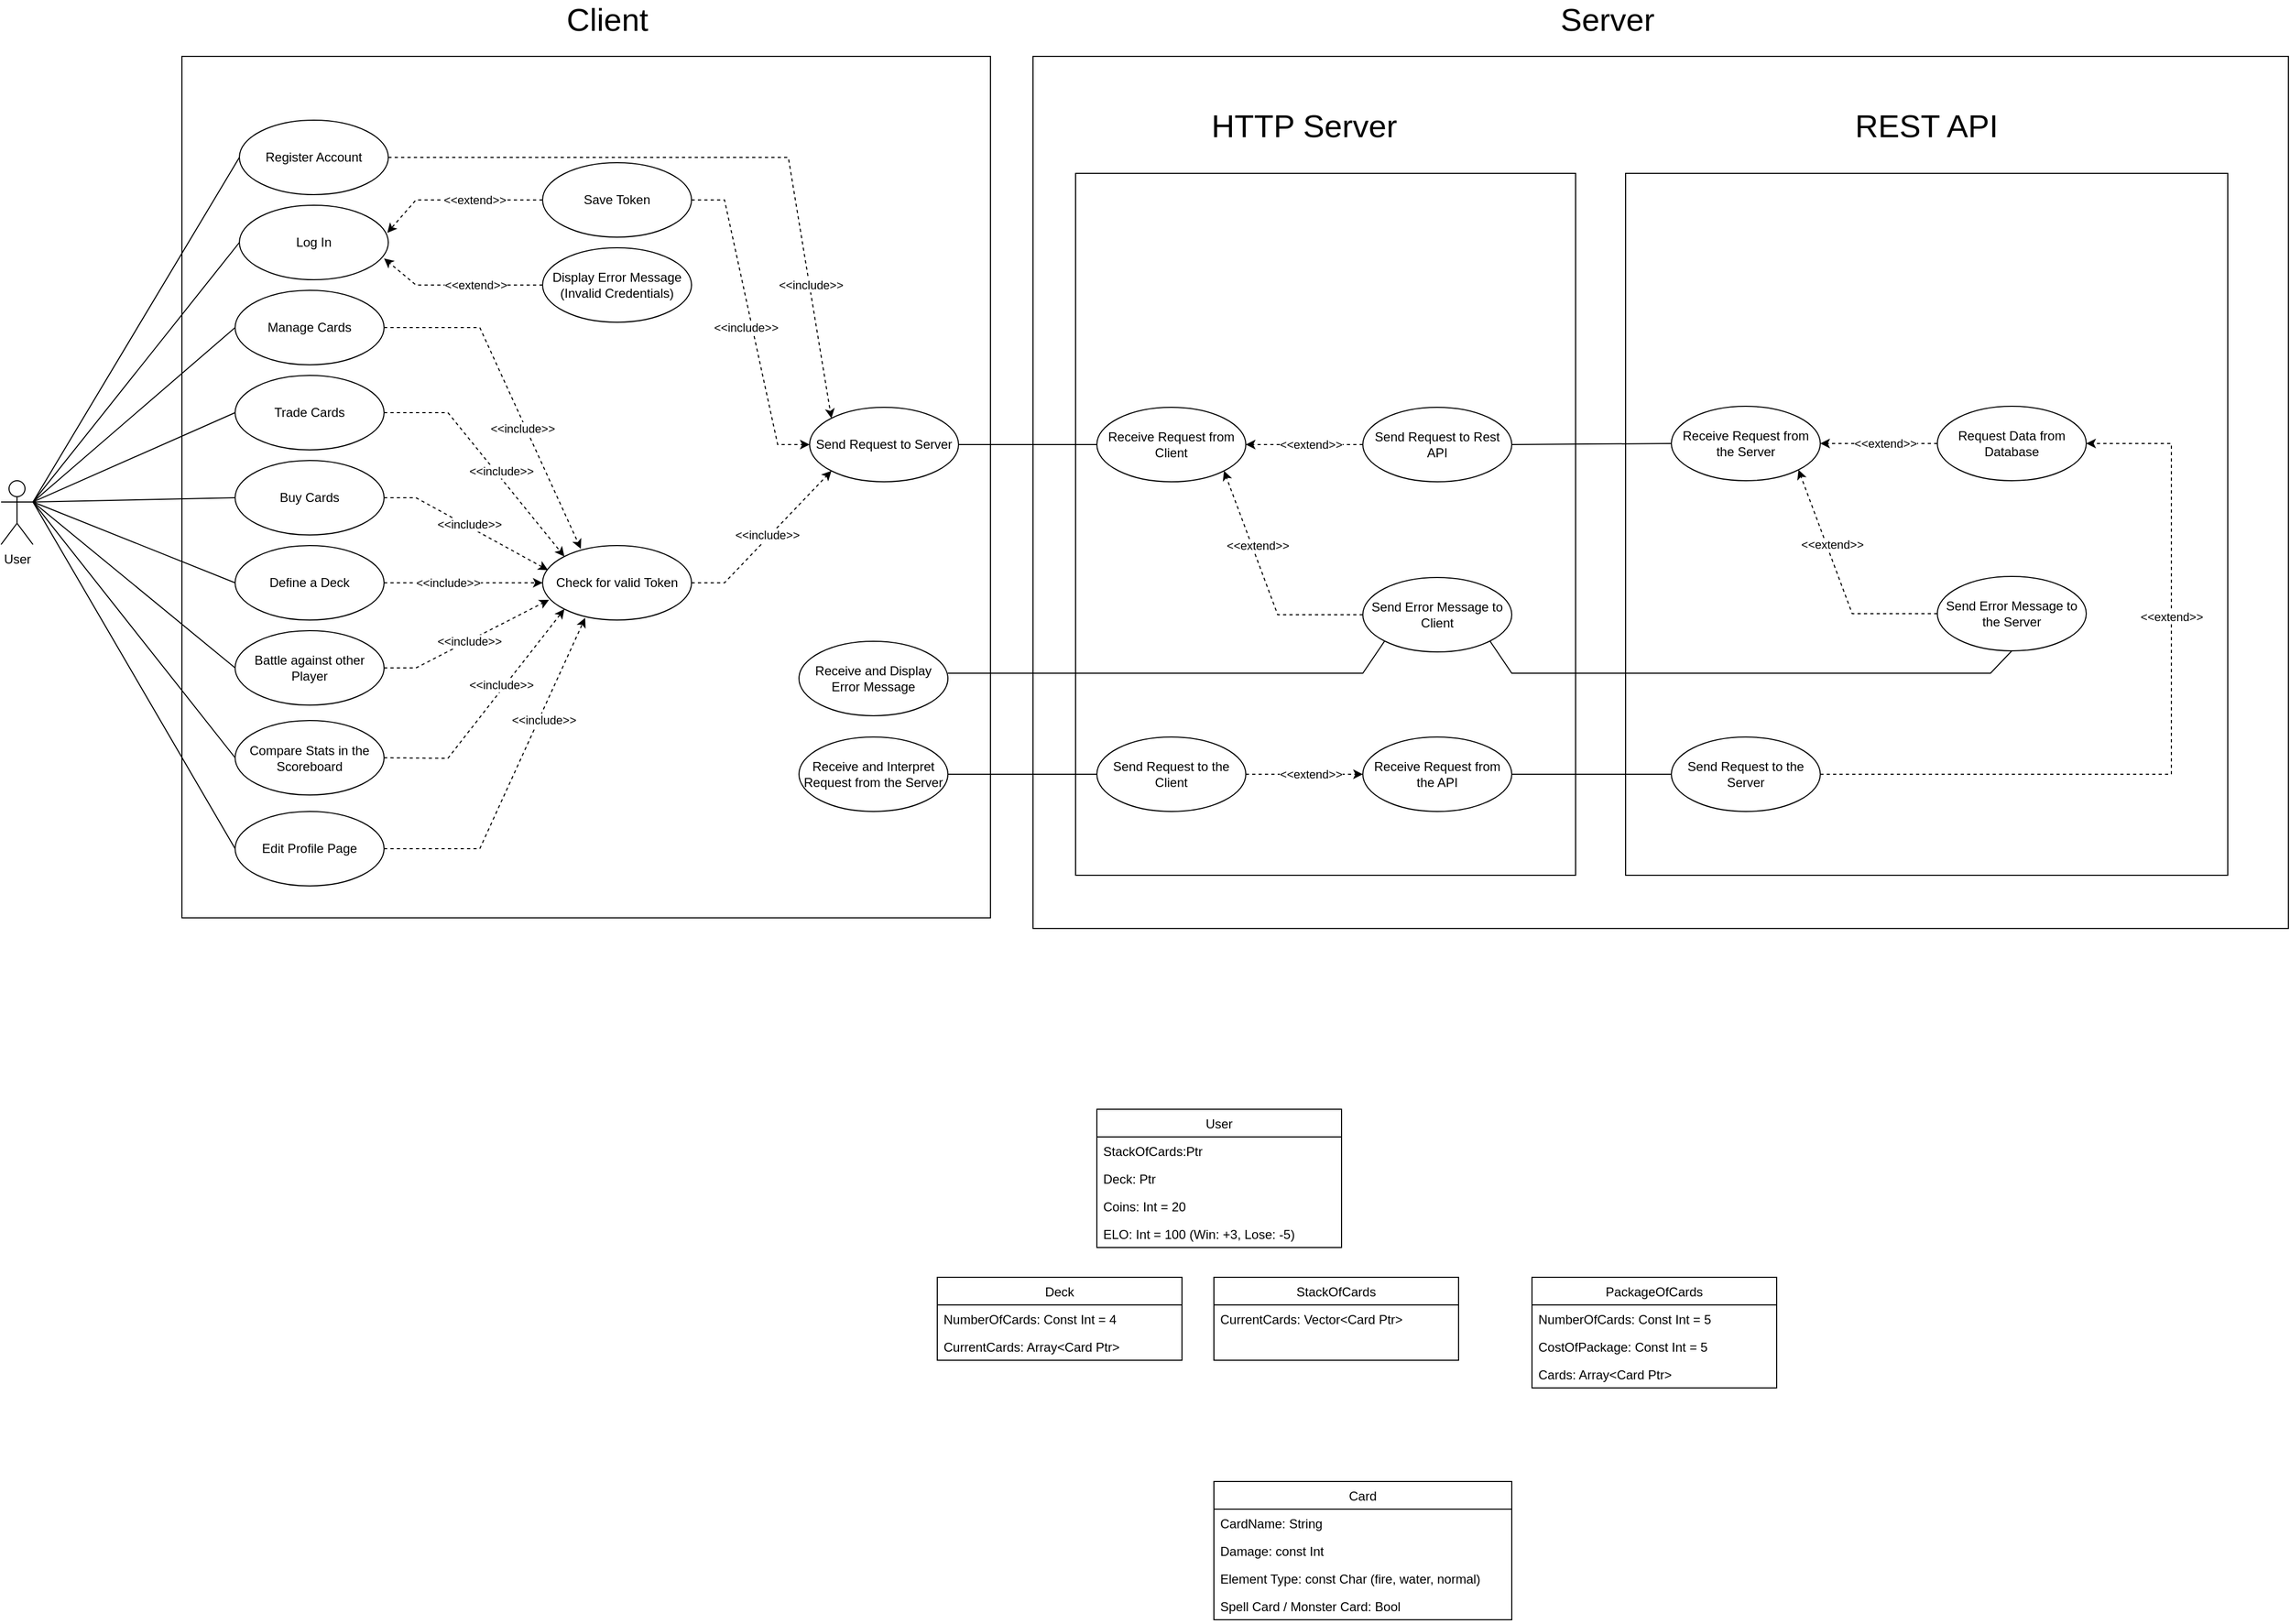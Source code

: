 <mxfile version="20.3.3" type="device"><diagram name="Page-1" id="b5b7bab2-c9e2-2cf4-8b2a-24fd1a2a6d21"><mxGraphModel dx="2370" dy="2422" grid="1" gridSize="10" guides="1" tooltips="1" connect="1" arrows="1" fold="1" page="1" pageScale="1" pageWidth="827" pageHeight="1169" background="none" math="0" shadow="0"><root><mxCell id="0"/><mxCell id="1" parent="0"/><mxCell id="w-l02GjYVRgemsK-BqQv-150" value="" style="rounded=0;whiteSpace=wrap;html=1;fontSize=11;fillColor=none;" vertex="1" parent="1"><mxGeometry x="1090" y="-110" width="1180" height="820" as="geometry"/></mxCell><mxCell id="w-l02GjYVRgemsK-BqQv-145" value="" style="rounded=0;whiteSpace=wrap;html=1;fontSize=11;fillColor=none;" vertex="1" parent="1"><mxGeometry x="290" y="-110" width="760" height="810" as="geometry"/></mxCell><mxCell id="w-l02GjYVRgemsK-BqQv-135" style="edgeStyle=none;rounded=0;jumpSize=15;orthogonalLoop=1;jettySize=auto;html=1;exitX=1;exitY=0.333;exitDx=0;exitDy=0;exitPerimeter=0;entryX=0;entryY=0.5;entryDx=0;entryDy=0;strokeWidth=1;fontSize=11;endArrow=none;endFill=0;" edge="1" parent="1" source="w-l02GjYVRgemsK-BqQv-1" target="w-l02GjYVRgemsK-BqQv-2"><mxGeometry relative="1" as="geometry"/></mxCell><mxCell id="w-l02GjYVRgemsK-BqQv-136" style="edgeStyle=none;rounded=0;jumpSize=15;orthogonalLoop=1;jettySize=auto;html=1;exitX=1;exitY=0.333;exitDx=0;exitDy=0;exitPerimeter=0;entryX=0;entryY=0.5;entryDx=0;entryDy=0;strokeWidth=1;fontSize=11;endArrow=none;endFill=0;" edge="1" parent="1" source="w-l02GjYVRgemsK-BqQv-1" target="w-l02GjYVRgemsK-BqQv-3"><mxGeometry relative="1" as="geometry"/></mxCell><mxCell id="w-l02GjYVRgemsK-BqQv-137" style="edgeStyle=none;rounded=0;jumpSize=15;orthogonalLoop=1;jettySize=auto;html=1;exitX=1;exitY=0.333;exitDx=0;exitDy=0;exitPerimeter=0;entryX=0;entryY=0.5;entryDx=0;entryDy=0;strokeWidth=1;fontSize=11;endArrow=none;endFill=0;" edge="1" parent="1" source="w-l02GjYVRgemsK-BqQv-1" target="w-l02GjYVRgemsK-BqQv-4"><mxGeometry relative="1" as="geometry"/></mxCell><mxCell id="w-l02GjYVRgemsK-BqQv-138" style="edgeStyle=none;rounded=0;jumpSize=15;orthogonalLoop=1;jettySize=auto;html=1;exitX=1;exitY=0.333;exitDx=0;exitDy=0;exitPerimeter=0;entryX=0;entryY=0.5;entryDx=0;entryDy=0;strokeWidth=1;fontSize=11;endArrow=none;endFill=0;" edge="1" parent="1" source="w-l02GjYVRgemsK-BqQv-1" target="w-l02GjYVRgemsK-BqQv-19"><mxGeometry relative="1" as="geometry"/></mxCell><mxCell id="w-l02GjYVRgemsK-BqQv-139" style="edgeStyle=none;rounded=0;jumpSize=15;orthogonalLoop=1;jettySize=auto;html=1;exitX=1;exitY=0.333;exitDx=0;exitDy=0;exitPerimeter=0;entryX=0;entryY=0.5;entryDx=0;entryDy=0;strokeWidth=1;fontSize=11;endArrow=none;endFill=0;" edge="1" parent="1" source="w-l02GjYVRgemsK-BqQv-1" target="w-l02GjYVRgemsK-BqQv-20"><mxGeometry relative="1" as="geometry"/></mxCell><mxCell id="w-l02GjYVRgemsK-BqQv-140" style="edgeStyle=none;rounded=0;jumpSize=15;orthogonalLoop=1;jettySize=auto;html=1;exitX=1;exitY=0.333;exitDx=0;exitDy=0;exitPerimeter=0;entryX=0;entryY=0.5;entryDx=0;entryDy=0;strokeWidth=1;fontSize=11;endArrow=none;endFill=0;" edge="1" parent="1" source="w-l02GjYVRgemsK-BqQv-1" target="w-l02GjYVRgemsK-BqQv-34"><mxGeometry relative="1" as="geometry"/></mxCell><mxCell id="w-l02GjYVRgemsK-BqQv-141" style="edgeStyle=none;rounded=0;jumpSize=15;orthogonalLoop=1;jettySize=auto;html=1;exitX=1;exitY=0.333;exitDx=0;exitDy=0;exitPerimeter=0;entryX=0;entryY=0.5;entryDx=0;entryDy=0;strokeWidth=1;fontSize=11;endArrow=none;endFill=0;" edge="1" parent="1" source="w-l02GjYVRgemsK-BqQv-1" target="w-l02GjYVRgemsK-BqQv-35"><mxGeometry relative="1" as="geometry"/></mxCell><mxCell id="w-l02GjYVRgemsK-BqQv-142" style="edgeStyle=none;rounded=0;jumpSize=15;orthogonalLoop=1;jettySize=auto;html=1;exitX=1;exitY=0.333;exitDx=0;exitDy=0;exitPerimeter=0;entryX=0;entryY=0.5;entryDx=0;entryDy=0;strokeWidth=1;fontSize=11;endArrow=none;endFill=0;" edge="1" parent="1" source="w-l02GjYVRgemsK-BqQv-1" target="w-l02GjYVRgemsK-BqQv-36"><mxGeometry relative="1" as="geometry"/></mxCell><mxCell id="w-l02GjYVRgemsK-BqQv-143" style="edgeStyle=none;rounded=0;jumpSize=15;orthogonalLoop=1;jettySize=auto;html=1;exitX=1;exitY=0.333;exitDx=0;exitDy=0;exitPerimeter=0;entryX=0;entryY=0.5;entryDx=0;entryDy=0;strokeWidth=1;fontSize=11;endArrow=none;endFill=0;" edge="1" parent="1" source="w-l02GjYVRgemsK-BqQv-1" target="w-l02GjYVRgemsK-BqQv-37"><mxGeometry relative="1" as="geometry"/></mxCell><mxCell id="w-l02GjYVRgemsK-BqQv-1" value="User" style="shape=umlActor;verticalLabelPosition=bottom;verticalAlign=top;html=1;" vertex="1" parent="1"><mxGeometry x="120" y="289" width="30" height="60" as="geometry"/></mxCell><mxCell id="w-l02GjYVRgemsK-BqQv-89" style="edgeStyle=none;rounded=0;jumpSize=15;orthogonalLoop=1;jettySize=auto;html=1;exitX=1;exitY=0.5;exitDx=0;exitDy=0;entryX=0;entryY=0;entryDx=0;entryDy=0;dashed=1;strokeWidth=1;fontSize=30;" edge="1" parent="1" source="w-l02GjYVRgemsK-BqQv-2" target="w-l02GjYVRgemsK-BqQv-88"><mxGeometry relative="1" as="geometry"><Array as="points"><mxPoint x="860" y="-15"/></Array></mxGeometry></mxCell><mxCell id="w-l02GjYVRgemsK-BqQv-95" value="&amp;lt;&amp;lt;include&amp;gt;&amp;gt;" style="edgeLabel;html=1;align=center;verticalAlign=middle;resizable=0;points=[];fontSize=11;" vertex="1" connectable="0" parent="w-l02GjYVRgemsK-BqQv-89"><mxGeometry x="0.761" y="-1" relative="1" as="geometry"><mxPoint x="-7" y="-52" as="offset"/></mxGeometry></mxCell><mxCell id="w-l02GjYVRgemsK-BqQv-2" value="Register Account" style="ellipse;whiteSpace=wrap;html=1;" vertex="1" parent="1"><mxGeometry x="344" y="-50" width="140" height="70" as="geometry"/></mxCell><mxCell id="w-l02GjYVRgemsK-BqQv-3" value="Log In" style="ellipse;whiteSpace=wrap;html=1;" vertex="1" parent="1"><mxGeometry x="344" y="30" width="140" height="70" as="geometry"/></mxCell><mxCell id="w-l02GjYVRgemsK-BqQv-64" style="edgeStyle=none;rounded=0;jumpSize=15;orthogonalLoop=1;jettySize=auto;html=1;exitX=1;exitY=0.5;exitDx=0;exitDy=0;entryX=0.257;entryY=0.043;entryDx=0;entryDy=0;dashed=1;strokeWidth=1;entryPerimeter=0;" edge="1" parent="1" source="w-l02GjYVRgemsK-BqQv-4" target="w-l02GjYVRgemsK-BqQv-39"><mxGeometry relative="1" as="geometry"><Array as="points"><mxPoint x="570" y="145"/></Array></mxGeometry></mxCell><mxCell id="w-l02GjYVRgemsK-BqQv-72" value="&amp;lt;&amp;lt;include&amp;gt;&amp;gt;" style="edgeLabel;html=1;align=center;verticalAlign=middle;resizable=0;points=[];" vertex="1" connectable="0" parent="w-l02GjYVRgemsK-BqQv-64"><mxGeometry x="-0.074" relative="1" as="geometry"><mxPoint x="16" y="42" as="offset"/></mxGeometry></mxCell><mxCell id="w-l02GjYVRgemsK-BqQv-4" value="Manage Cards" style="ellipse;whiteSpace=wrap;html=1;" vertex="1" parent="1"><mxGeometry x="340" y="110" width="140" height="70" as="geometry"/></mxCell><mxCell id="w-l02GjYVRgemsK-BqQv-6" value="Card" style="swimlane;fontStyle=0;childLayout=stackLayout;horizontal=1;startSize=26;fillColor=none;horizontalStack=0;resizeParent=1;resizeParentMax=0;resizeLast=0;collapsible=1;marginBottom=0;" vertex="1" parent="1"><mxGeometry x="1260" y="1230" width="280" height="130" as="geometry"/></mxCell><mxCell id="w-l02GjYVRgemsK-BqQv-7" value="CardName: String" style="text;strokeColor=none;fillColor=none;align=left;verticalAlign=top;spacingLeft=4;spacingRight=4;overflow=hidden;rotatable=0;points=[[0,0.5],[1,0.5]];portConstraint=eastwest;" vertex="1" parent="w-l02GjYVRgemsK-BqQv-6"><mxGeometry y="26" width="280" height="26" as="geometry"/></mxCell><mxCell id="w-l02GjYVRgemsK-BqQv-8" value="Damage: const Int" style="text;strokeColor=none;fillColor=none;align=left;verticalAlign=top;spacingLeft=4;spacingRight=4;overflow=hidden;rotatable=0;points=[[0,0.5],[1,0.5]];portConstraint=eastwest;" vertex="1" parent="w-l02GjYVRgemsK-BqQv-6"><mxGeometry y="52" width="280" height="26" as="geometry"/></mxCell><mxCell id="w-l02GjYVRgemsK-BqQv-10" value="Element Type: const Char (fire, water, normal)" style="text;strokeColor=none;fillColor=none;align=left;verticalAlign=top;spacingLeft=4;spacingRight=4;overflow=hidden;rotatable=0;points=[[0,0.5],[1,0.5]];portConstraint=eastwest;" vertex="1" parent="w-l02GjYVRgemsK-BqQv-6"><mxGeometry y="78" width="280" height="26" as="geometry"/></mxCell><mxCell id="w-l02GjYVRgemsK-BqQv-9" value="Spell Card / Monster Card: Bool" style="text;strokeColor=none;fillColor=none;align=left;verticalAlign=top;spacingLeft=4;spacingRight=4;overflow=hidden;rotatable=0;points=[[0,0.5],[1,0.5]];portConstraint=eastwest;" vertex="1" parent="w-l02GjYVRgemsK-BqQv-6"><mxGeometry y="104" width="280" height="26" as="geometry"/></mxCell><mxCell id="w-l02GjYVRgemsK-BqQv-11" value="User" style="swimlane;fontStyle=0;childLayout=stackLayout;horizontal=1;startSize=26;fillColor=none;horizontalStack=0;resizeParent=1;resizeParentMax=0;resizeLast=0;collapsible=1;marginBottom=0;" vertex="1" parent="1"><mxGeometry x="1150" y="880" width="230" height="130" as="geometry"/></mxCell><mxCell id="w-l02GjYVRgemsK-BqQv-12" value="StackOfCards:Ptr" style="text;strokeColor=none;fillColor=none;align=left;verticalAlign=top;spacingLeft=4;spacingRight=4;overflow=hidden;rotatable=0;points=[[0,0.5],[1,0.5]];portConstraint=eastwest;" vertex="1" parent="w-l02GjYVRgemsK-BqQv-11"><mxGeometry y="26" width="230" height="26" as="geometry"/></mxCell><mxCell id="w-l02GjYVRgemsK-BqQv-29" value="Deck: Ptr" style="text;strokeColor=none;fillColor=none;align=left;verticalAlign=top;spacingLeft=4;spacingRight=4;overflow=hidden;rotatable=0;points=[[0,0.5],[1,0.5]];portConstraint=eastwest;" vertex="1" parent="w-l02GjYVRgemsK-BqQv-11"><mxGeometry y="52" width="230" height="26" as="geometry"/></mxCell><mxCell id="w-l02GjYVRgemsK-BqQv-28" value="Coins: Int = 20" style="text;strokeColor=none;fillColor=none;align=left;verticalAlign=top;spacingLeft=4;spacingRight=4;overflow=hidden;rotatable=0;points=[[0,0.5],[1,0.5]];portConstraint=eastwest;" vertex="1" parent="w-l02GjYVRgemsK-BqQv-11"><mxGeometry y="78" width="230" height="26" as="geometry"/></mxCell><mxCell id="w-l02GjYVRgemsK-BqQv-38" value="ELO: Int = 100 (Win: +3, Lose: -5)" style="text;strokeColor=none;fillColor=none;align=left;verticalAlign=top;spacingLeft=4;spacingRight=4;overflow=hidden;rotatable=0;points=[[0,0.5],[1,0.5]];portConstraint=eastwest;" vertex="1" parent="w-l02GjYVRgemsK-BqQv-11"><mxGeometry y="104" width="230" height="26" as="geometry"/></mxCell><mxCell id="w-l02GjYVRgemsK-BqQv-16" value="StackOfCards" style="swimlane;fontStyle=0;childLayout=stackLayout;horizontal=1;startSize=26;fillColor=none;horizontalStack=0;resizeParent=1;resizeParentMax=0;resizeLast=0;collapsible=1;marginBottom=0;" vertex="1" parent="1"><mxGeometry x="1260" y="1038" width="230" height="78" as="geometry"/></mxCell><mxCell id="w-l02GjYVRgemsK-BqQv-17" value="CurrentCards: Vector&lt;Card Ptr&gt;" style="text;strokeColor=none;fillColor=none;align=left;verticalAlign=top;spacingLeft=4;spacingRight=4;overflow=hidden;rotatable=0;points=[[0,0.5],[1,0.5]];portConstraint=eastwest;" vertex="1" parent="w-l02GjYVRgemsK-BqQv-16"><mxGeometry y="26" width="230" height="26" as="geometry"/></mxCell><mxCell id="w-l02GjYVRgemsK-BqQv-18" style="text;strokeColor=none;fillColor=none;align=left;verticalAlign=top;spacingLeft=4;spacingRight=4;overflow=hidden;rotatable=0;points=[[0,0.5],[1,0.5]];portConstraint=eastwest;" vertex="1" parent="w-l02GjYVRgemsK-BqQv-16"><mxGeometry y="52" width="230" height="26" as="geometry"/></mxCell><mxCell id="w-l02GjYVRgemsK-BqQv-65" style="edgeStyle=none;rounded=0;jumpSize=15;orthogonalLoop=1;jettySize=auto;html=1;exitX=1;exitY=0.5;exitDx=0;exitDy=0;entryX=0;entryY=0;entryDx=0;entryDy=0;dashed=1;strokeWidth=1;" edge="1" parent="1" source="w-l02GjYVRgemsK-BqQv-19" target="w-l02GjYVRgemsK-BqQv-39"><mxGeometry relative="1" as="geometry"><Array as="points"><mxPoint x="540" y="225"/></Array></mxGeometry></mxCell><mxCell id="w-l02GjYVRgemsK-BqQv-78" value="&amp;lt;&amp;lt;include&amp;gt;&amp;gt;" style="edgeLabel;html=1;align=center;verticalAlign=middle;resizable=0;points=[];" vertex="1" connectable="0" parent="w-l02GjYVRgemsK-BqQv-65"><mxGeometry x="-0.029" y="-2" relative="1" as="geometry"><mxPoint x="18" y="12" as="offset"/></mxGeometry></mxCell><mxCell id="w-l02GjYVRgemsK-BqQv-19" value="Trade Cards" style="ellipse;whiteSpace=wrap;html=1;" vertex="1" parent="1"><mxGeometry x="340" y="190" width="140" height="70" as="geometry"/></mxCell><mxCell id="w-l02GjYVRgemsK-BqQv-66" style="edgeStyle=none;rounded=0;jumpSize=15;orthogonalLoop=1;jettySize=auto;html=1;exitX=1;exitY=0.5;exitDx=0;exitDy=0;entryX=0.036;entryY=0.329;entryDx=0;entryDy=0;dashed=1;strokeWidth=1;entryPerimeter=0;" edge="1" parent="1" source="w-l02GjYVRgemsK-BqQv-20" target="w-l02GjYVRgemsK-BqQv-39"><mxGeometry relative="1" as="geometry"><Array as="points"><mxPoint x="510" y="305"/></Array></mxGeometry></mxCell><mxCell id="w-l02GjYVRgemsK-BqQv-77" value="&amp;lt;&amp;lt;include&amp;gt;&amp;gt;" style="edgeLabel;html=1;align=center;verticalAlign=middle;resizable=0;points=[];" vertex="1" connectable="0" parent="w-l02GjYVRgemsK-BqQv-66"><mxGeometry x="-0.091" y="-2" relative="1" as="geometry"><mxPoint x="9" as="offset"/></mxGeometry></mxCell><mxCell id="w-l02GjYVRgemsK-BqQv-20" value="Buy Cards" style="ellipse;whiteSpace=wrap;html=1;" vertex="1" parent="1"><mxGeometry x="340" y="270" width="140" height="70" as="geometry"/></mxCell><mxCell id="w-l02GjYVRgemsK-BqQv-21" value="PackageOfCards" style="swimlane;fontStyle=0;childLayout=stackLayout;horizontal=1;startSize=26;fillColor=none;horizontalStack=0;resizeParent=1;resizeParentMax=0;resizeLast=0;collapsible=1;marginBottom=0;" vertex="1" parent="1"><mxGeometry x="1559" y="1038" width="230" height="104" as="geometry"/></mxCell><mxCell id="w-l02GjYVRgemsK-BqQv-26" value="NumberOfCards: Const Int = 5" style="text;strokeColor=none;fillColor=none;align=left;verticalAlign=top;spacingLeft=4;spacingRight=4;overflow=hidden;rotatable=0;points=[[0,0.5],[1,0.5]];portConstraint=eastwest;" vertex="1" parent="w-l02GjYVRgemsK-BqQv-21"><mxGeometry y="26" width="230" height="26" as="geometry"/></mxCell><mxCell id="w-l02GjYVRgemsK-BqQv-27" value="CostOfPackage: Const Int = 5" style="text;strokeColor=none;fillColor=none;align=left;verticalAlign=top;spacingLeft=4;spacingRight=4;overflow=hidden;rotatable=0;points=[[0,0.5],[1,0.5]];portConstraint=eastwest;" vertex="1" parent="w-l02GjYVRgemsK-BqQv-21"><mxGeometry y="52" width="230" height="26" as="geometry"/></mxCell><mxCell id="w-l02GjYVRgemsK-BqQv-25" value="Cards: Array&lt;Card Ptr&gt;" style="text;strokeColor=none;fillColor=none;align=left;verticalAlign=top;spacingLeft=4;spacingRight=4;overflow=hidden;rotatable=0;points=[[0,0.5],[1,0.5]];portConstraint=eastwest;" vertex="1" parent="w-l02GjYVRgemsK-BqQv-21"><mxGeometry y="78" width="230" height="26" as="geometry"/></mxCell><mxCell id="w-l02GjYVRgemsK-BqQv-30" value="Deck" style="swimlane;fontStyle=0;childLayout=stackLayout;horizontal=1;startSize=26;fillColor=none;horizontalStack=0;resizeParent=1;resizeParentMax=0;resizeLast=0;collapsible=1;marginBottom=0;" vertex="1" parent="1"><mxGeometry x="1000" y="1038" width="230" height="78" as="geometry"/></mxCell><mxCell id="w-l02GjYVRgemsK-BqQv-33" value="NumberOfCards: Const Int = 4" style="text;strokeColor=none;fillColor=none;align=left;verticalAlign=top;spacingLeft=4;spacingRight=4;overflow=hidden;rotatable=0;points=[[0,0.5],[1,0.5]];portConstraint=eastwest;" vertex="1" parent="w-l02GjYVRgemsK-BqQv-30"><mxGeometry y="26" width="230" height="26" as="geometry"/></mxCell><mxCell id="w-l02GjYVRgemsK-BqQv-31" value="CurrentCards: Array&lt;Card Ptr&gt;" style="text;strokeColor=none;fillColor=none;align=left;verticalAlign=top;spacingLeft=4;spacingRight=4;overflow=hidden;rotatable=0;points=[[0,0.5],[1,0.5]];portConstraint=eastwest;" vertex="1" parent="w-l02GjYVRgemsK-BqQv-30"><mxGeometry y="52" width="230" height="26" as="geometry"/></mxCell><mxCell id="w-l02GjYVRgemsK-BqQv-67" style="edgeStyle=none;rounded=0;jumpSize=15;orthogonalLoop=1;jettySize=auto;html=1;exitX=1;exitY=0.5;exitDx=0;exitDy=0;entryX=0;entryY=0.5;entryDx=0;entryDy=0;dashed=1;strokeWidth=1;" edge="1" parent="1" source="w-l02GjYVRgemsK-BqQv-34" target="w-l02GjYVRgemsK-BqQv-39"><mxGeometry relative="1" as="geometry"/></mxCell><mxCell id="w-l02GjYVRgemsK-BqQv-76" value="&amp;lt;&amp;lt;include&amp;gt;&amp;gt;" style="edgeLabel;html=1;align=center;verticalAlign=middle;resizable=0;points=[];" vertex="1" connectable="0" parent="w-l02GjYVRgemsK-BqQv-67"><mxGeometry x="-0.342" relative="1" as="geometry"><mxPoint x="11" as="offset"/></mxGeometry></mxCell><mxCell id="w-l02GjYVRgemsK-BqQv-34" value="Define a Deck" style="ellipse;whiteSpace=wrap;html=1;" vertex="1" parent="1"><mxGeometry x="340" y="350" width="140" height="70" as="geometry"/></mxCell><mxCell id="w-l02GjYVRgemsK-BqQv-68" style="edgeStyle=none;rounded=0;jumpSize=15;orthogonalLoop=1;jettySize=auto;html=1;exitX=1;exitY=0.5;exitDx=0;exitDy=0;entryX=0.043;entryY=0.729;entryDx=0;entryDy=0;dashed=1;strokeWidth=1;entryPerimeter=0;" edge="1" parent="1" source="w-l02GjYVRgemsK-BqQv-35" target="w-l02GjYVRgemsK-BqQv-39"><mxGeometry relative="1" as="geometry"><Array as="points"><mxPoint x="510" y="465"/></Array></mxGeometry></mxCell><mxCell id="w-l02GjYVRgemsK-BqQv-75" value="&amp;lt;&amp;lt;include&amp;gt;&amp;gt;" style="edgeLabel;html=1;align=center;verticalAlign=middle;resizable=0;points=[];" vertex="1" connectable="0" parent="w-l02GjYVRgemsK-BqQv-68"><mxGeometry x="-0.129" y="-4" relative="1" as="geometry"><mxPoint x="9" y="-9" as="offset"/></mxGeometry></mxCell><mxCell id="w-l02GjYVRgemsK-BqQv-35" value="Battle against other Player" style="ellipse;whiteSpace=wrap;html=1;" vertex="1" parent="1"><mxGeometry x="340" y="430" width="140" height="70" as="geometry"/></mxCell><mxCell id="w-l02GjYVRgemsK-BqQv-69" style="edgeStyle=none;rounded=0;jumpSize=15;orthogonalLoop=1;jettySize=auto;html=1;exitX=1;exitY=0.5;exitDx=0;exitDy=0;entryX=0;entryY=1;entryDx=0;entryDy=0;dashed=1;strokeWidth=1;" edge="1" parent="1" source="w-l02GjYVRgemsK-BqQv-36" target="w-l02GjYVRgemsK-BqQv-39"><mxGeometry relative="1" as="geometry"><Array as="points"><mxPoint x="540" y="550"/></Array></mxGeometry></mxCell><mxCell id="w-l02GjYVRgemsK-BqQv-74" value="&amp;lt;&amp;lt;include&amp;gt;&amp;gt;" style="edgeLabel;html=1;align=center;verticalAlign=middle;resizable=0;points=[];" vertex="1" connectable="0" parent="w-l02GjYVRgemsK-BqQv-69"><mxGeometry x="0.09" y="-1" relative="1" as="geometry"><mxPoint x="6" y="-15" as="offset"/></mxGeometry></mxCell><mxCell id="w-l02GjYVRgemsK-BqQv-36" value="Compare Stats in the Scoreboard" style="ellipse;whiteSpace=wrap;html=1;" vertex="1" parent="1"><mxGeometry x="340" y="514.5" width="140" height="70" as="geometry"/></mxCell><mxCell id="w-l02GjYVRgemsK-BqQv-70" style="edgeStyle=none;rounded=0;jumpSize=15;orthogonalLoop=1;jettySize=auto;html=1;exitX=1;exitY=0.5;exitDx=0;exitDy=0;entryX=0.286;entryY=0.971;entryDx=0;entryDy=0;dashed=1;strokeWidth=1;entryPerimeter=0;" edge="1" parent="1" source="w-l02GjYVRgemsK-BqQv-37" target="w-l02GjYVRgemsK-BqQv-39"><mxGeometry relative="1" as="geometry"><Array as="points"><mxPoint x="570" y="635"/></Array></mxGeometry></mxCell><mxCell id="w-l02GjYVRgemsK-BqQv-73" value="&amp;lt;&amp;lt;include&amp;gt;&amp;gt;" style="edgeLabel;html=1;align=center;verticalAlign=middle;resizable=0;points=[];" vertex="1" connectable="0" parent="w-l02GjYVRgemsK-BqQv-70"><mxGeometry x="0.462" y="1" relative="1" as="geometry"><mxPoint x="-2" y="16" as="offset"/></mxGeometry></mxCell><mxCell id="w-l02GjYVRgemsK-BqQv-37" value="Edit Profile Page" style="ellipse;whiteSpace=wrap;html=1;" vertex="1" parent="1"><mxGeometry x="340" y="600" width="140" height="70" as="geometry"/></mxCell><mxCell id="w-l02GjYVRgemsK-BqQv-91" style="edgeStyle=none;rounded=0;jumpSize=15;orthogonalLoop=1;jettySize=auto;html=1;exitX=1;exitY=0.5;exitDx=0;exitDy=0;entryX=0;entryY=1;entryDx=0;entryDy=0;dashed=1;strokeWidth=1;fontSize=30;" edge="1" parent="1" source="w-l02GjYVRgemsK-BqQv-39" target="w-l02GjYVRgemsK-BqQv-88"><mxGeometry relative="1" as="geometry"><Array as="points"><mxPoint x="800" y="385"/></Array></mxGeometry></mxCell><mxCell id="w-l02GjYVRgemsK-BqQv-93" value="&amp;lt;&amp;lt;include&amp;gt;&amp;gt;" style="edgeLabel;html=1;align=center;verticalAlign=middle;resizable=0;points=[];fontSize=11;" vertex="1" connectable="0" parent="w-l02GjYVRgemsK-BqQv-91"><mxGeometry x="-0.137" y="-2" relative="1" as="geometry"><mxPoint x="7" y="-14" as="offset"/></mxGeometry></mxCell><mxCell id="w-l02GjYVRgemsK-BqQv-39" value="Check for valid Token" style="ellipse;whiteSpace=wrap;html=1;" vertex="1" parent="1"><mxGeometry x="629" y="350" width="140" height="70" as="geometry"/></mxCell><mxCell id="w-l02GjYVRgemsK-BqQv-79" value="&lt;font style=&quot;font-size: 30px;&quot;&gt;Client&lt;/font&gt;" style="text;html=1;strokeColor=none;fillColor=none;align=center;verticalAlign=middle;whiteSpace=wrap;rounded=0;" vertex="1" parent="1"><mxGeometry x="660" y="-160" width="60" height="30" as="geometry"/></mxCell><mxCell id="w-l02GjYVRgemsK-BqQv-84" style="edgeStyle=none;rounded=0;jumpSize=15;orthogonalLoop=1;jettySize=auto;html=1;exitX=0;exitY=0.5;exitDx=0;exitDy=0;entryX=0.993;entryY=0.371;entryDx=0;entryDy=0;entryPerimeter=0;dashed=1;strokeWidth=1;" edge="1" parent="1" source="w-l02GjYVRgemsK-BqQv-80" target="w-l02GjYVRgemsK-BqQv-3"><mxGeometry relative="1" as="geometry"><Array as="points"><mxPoint x="510" y="25"/></Array></mxGeometry></mxCell><mxCell id="w-l02GjYVRgemsK-BqQv-86" value="&amp;lt;&amp;lt;extend&amp;gt;&amp;gt;" style="edgeLabel;html=1;align=center;verticalAlign=middle;resizable=0;points=[];" vertex="1" connectable="0" parent="w-l02GjYVRgemsK-BqQv-84"><mxGeometry x="0.099" y="-1" relative="1" as="geometry"><mxPoint x="24" y="1" as="offset"/></mxGeometry></mxCell><mxCell id="w-l02GjYVRgemsK-BqQv-90" style="edgeStyle=none;rounded=0;jumpSize=15;orthogonalLoop=1;jettySize=auto;html=1;exitX=1;exitY=0.5;exitDx=0;exitDy=0;entryX=0;entryY=0.5;entryDx=0;entryDy=0;dashed=1;strokeWidth=1;fontSize=30;" edge="1" parent="1" source="w-l02GjYVRgemsK-BqQv-80" target="w-l02GjYVRgemsK-BqQv-88"><mxGeometry relative="1" as="geometry"><Array as="points"><mxPoint x="800" y="25"/><mxPoint x="850" y="255"/></Array></mxGeometry></mxCell><mxCell id="w-l02GjYVRgemsK-BqQv-94" value="&amp;lt;&amp;lt;include&amp;gt;&amp;gt;" style="edgeLabel;html=1;align=center;verticalAlign=middle;resizable=0;points=[];fontSize=11;" vertex="1" connectable="0" parent="w-l02GjYVRgemsK-BqQv-90"><mxGeometry x="0.262" y="2" relative="1" as="geometry"><mxPoint x="-15" y="-32" as="offset"/></mxGeometry></mxCell><mxCell id="w-l02GjYVRgemsK-BqQv-80" value="Save Token" style="ellipse;whiteSpace=wrap;html=1;" vertex="1" parent="1"><mxGeometry x="629" y="-10" width="140" height="70" as="geometry"/></mxCell><mxCell id="w-l02GjYVRgemsK-BqQv-85" style="edgeStyle=none;rounded=0;jumpSize=15;orthogonalLoop=1;jettySize=auto;html=1;exitX=0;exitY=0.5;exitDx=0;exitDy=0;dashed=1;strokeWidth=1;" edge="1" parent="1" source="w-l02GjYVRgemsK-BqQv-81"><mxGeometry relative="1" as="geometry"><mxPoint x="480" y="80" as="targetPoint"/><Array as="points"><mxPoint x="510" y="105"/></Array></mxGeometry></mxCell><mxCell id="w-l02GjYVRgemsK-BqQv-87" value="&amp;lt;&amp;lt;extend&amp;gt;&amp;gt;" style="edgeLabel;html=1;align=center;verticalAlign=middle;resizable=0;points=[];" vertex="1" connectable="0" parent="w-l02GjYVRgemsK-BqQv-85"><mxGeometry x="0.195" relative="1" as="geometry"><mxPoint x="31" as="offset"/></mxGeometry></mxCell><mxCell id="w-l02GjYVRgemsK-BqQv-81" value="Display Error Message (Invalid Credentials)" style="ellipse;whiteSpace=wrap;html=1;" vertex="1" parent="1"><mxGeometry x="629" y="70" width="140" height="70" as="geometry"/></mxCell><mxCell id="w-l02GjYVRgemsK-BqQv-110" style="edgeStyle=none;rounded=0;jumpSize=15;orthogonalLoop=1;jettySize=auto;html=1;exitX=1;exitY=0.5;exitDx=0;exitDy=0;entryX=0;entryY=0.5;entryDx=0;entryDy=0;strokeWidth=1;fontSize=11;endArrow=none;endFill=0;" edge="1" parent="1" source="w-l02GjYVRgemsK-BqQv-88" target="w-l02GjYVRgemsK-BqQv-99"><mxGeometry relative="1" as="geometry"/></mxCell><mxCell id="w-l02GjYVRgemsK-BqQv-88" value="Send Request to Server" style="ellipse;whiteSpace=wrap;html=1;" vertex="1" parent="1"><mxGeometry x="880" y="220" width="140" height="70" as="geometry"/></mxCell><mxCell id="w-l02GjYVRgemsK-BqQv-97" value="&lt;font style=&quot;font-size: 30px;&quot;&gt;HTTP Server&lt;br&gt;&lt;/font&gt;" style="text;html=1;strokeColor=none;fillColor=none;align=center;verticalAlign=middle;whiteSpace=wrap;rounded=0;" vertex="1" parent="1"><mxGeometry x="1250" y="-60" width="190" height="30" as="geometry"/></mxCell><mxCell id="w-l02GjYVRgemsK-BqQv-99" value="Receive Request from Client" style="ellipse;whiteSpace=wrap;html=1;" vertex="1" parent="1"><mxGeometry x="1150" y="220" width="140" height="70" as="geometry"/></mxCell><mxCell id="w-l02GjYVRgemsK-BqQv-101" value="&lt;font style=&quot;font-size: 30px;&quot;&gt;REST API&lt;br&gt;&lt;/font&gt;" style="text;html=1;strokeColor=none;fillColor=none;align=center;verticalAlign=middle;whiteSpace=wrap;rounded=0;" vertex="1" parent="1"><mxGeometry x="1830" y="-60" width="200" height="30" as="geometry"/></mxCell><mxCell id="w-l02GjYVRgemsK-BqQv-104" style="edgeStyle=none;rounded=0;jumpSize=15;orthogonalLoop=1;jettySize=auto;html=1;exitX=0;exitY=0.5;exitDx=0;exitDy=0;entryX=1;entryY=0.5;entryDx=0;entryDy=0;dashed=1;strokeWidth=1;fontSize=30;" edge="1" parent="1" source="w-l02GjYVRgemsK-BqQv-102" target="w-l02GjYVRgemsK-BqQv-99"><mxGeometry relative="1" as="geometry"/></mxCell><mxCell id="w-l02GjYVRgemsK-BqQv-107" value="&amp;lt;&amp;lt;extend&amp;gt;&amp;gt;" style="edgeLabel;html=1;align=center;verticalAlign=middle;resizable=0;points=[];fontSize=11;" vertex="1" connectable="0" parent="w-l02GjYVRgemsK-BqQv-104"><mxGeometry x="-0.551" y="-5" relative="1" as="geometry"><mxPoint x="-25" y="5" as="offset"/></mxGeometry></mxCell><mxCell id="w-l02GjYVRgemsK-BqQv-133" style="edgeStyle=none;rounded=0;jumpSize=15;orthogonalLoop=1;jettySize=auto;html=1;exitX=1;exitY=0.5;exitDx=0;exitDy=0;entryX=0;entryY=0.5;entryDx=0;entryDy=0;strokeWidth=1;fontSize=11;endArrow=none;endFill=0;" edge="1" parent="1" source="w-l02GjYVRgemsK-BqQv-102" target="w-l02GjYVRgemsK-BqQv-118"><mxGeometry relative="1" as="geometry"/></mxCell><mxCell id="w-l02GjYVRgemsK-BqQv-102" value="Send Request to Rest API" style="ellipse;whiteSpace=wrap;html=1;" vertex="1" parent="1"><mxGeometry x="1400" y="220" width="140" height="70" as="geometry"/></mxCell><mxCell id="w-l02GjYVRgemsK-BqQv-105" style="edgeStyle=none;rounded=0;jumpSize=15;orthogonalLoop=1;jettySize=auto;html=1;exitX=0;exitY=0.5;exitDx=0;exitDy=0;entryX=1;entryY=1;entryDx=0;entryDy=0;dashed=1;strokeWidth=1;fontSize=30;" edge="1" parent="1" source="w-l02GjYVRgemsK-BqQv-103" target="w-l02GjYVRgemsK-BqQv-99"><mxGeometry relative="1" as="geometry"><Array as="points"><mxPoint x="1320" y="415"/></Array></mxGeometry></mxCell><mxCell id="w-l02GjYVRgemsK-BqQv-108" value="&amp;lt;&amp;lt;extend&amp;gt;&amp;gt;" style="edgeLabel;html=1;align=center;verticalAlign=middle;resizable=0;points=[];fontSize=11;" vertex="1" connectable="0" parent="w-l02GjYVRgemsK-BqQv-105"><mxGeometry x="-0.45" y="-3" relative="1" as="geometry"><mxPoint x="-38" y="-62" as="offset"/></mxGeometry></mxCell><mxCell id="w-l02GjYVRgemsK-BqQv-111" style="edgeStyle=none;rounded=0;jumpSize=15;orthogonalLoop=1;jettySize=auto;html=1;exitX=0;exitY=1;exitDx=0;exitDy=0;strokeWidth=1;fontSize=11;endArrow=none;endFill=0;" edge="1" parent="1" source="w-l02GjYVRgemsK-BqQv-103"><mxGeometry relative="1" as="geometry"><mxPoint x="1010" y="470" as="targetPoint"/><Array as="points"><mxPoint x="1400" y="470"/></Array></mxGeometry></mxCell><mxCell id="w-l02GjYVRgemsK-BqQv-103" value="Send Error Message to Client" style="ellipse;whiteSpace=wrap;html=1;" vertex="1" parent="1"><mxGeometry x="1400" y="380" width="140" height="70" as="geometry"/></mxCell><mxCell id="w-l02GjYVRgemsK-BqQv-109" value="Receive and Display Error Message" style="ellipse;whiteSpace=wrap;html=1;" vertex="1" parent="1"><mxGeometry x="870" y="440" width="140" height="70" as="geometry"/></mxCell><mxCell id="w-l02GjYVRgemsK-BqQv-134" style="edgeStyle=none;rounded=0;jumpSize=15;orthogonalLoop=1;jettySize=auto;html=1;exitX=1;exitY=0.5;exitDx=0;exitDy=0;entryX=0;entryY=0.5;entryDx=0;entryDy=0;strokeWidth=1;fontSize=11;endArrow=none;endFill=0;" edge="1" parent="1" source="w-l02GjYVRgemsK-BqQv-112" target="w-l02GjYVRgemsK-BqQv-128"><mxGeometry relative="1" as="geometry"/></mxCell><mxCell id="w-l02GjYVRgemsK-BqQv-112" value="Receive Request from the API" style="ellipse;whiteSpace=wrap;html=1;" vertex="1" parent="1"><mxGeometry x="1400" y="530" width="140" height="70" as="geometry"/></mxCell><mxCell id="w-l02GjYVRgemsK-BqQv-115" style="edgeStyle=none;rounded=0;jumpSize=15;orthogonalLoop=1;jettySize=auto;html=1;exitX=1;exitY=0.5;exitDx=0;exitDy=0;entryX=0;entryY=0.5;entryDx=0;entryDy=0;dashed=1;strokeWidth=1;fontSize=11;endArrow=classic;endFill=1;" edge="1" parent="1" source="w-l02GjYVRgemsK-BqQv-113" target="w-l02GjYVRgemsK-BqQv-112"><mxGeometry relative="1" as="geometry"/></mxCell><mxCell id="w-l02GjYVRgemsK-BqQv-116" value="&amp;lt;&amp;lt;extend&amp;gt;&amp;gt;" style="edgeLabel;html=1;align=center;verticalAlign=middle;resizable=0;points=[];fontSize=11;" vertex="1" connectable="0" parent="w-l02GjYVRgemsK-BqQv-115"><mxGeometry x="-0.477" y="-4" relative="1" as="geometry"><mxPoint x="32" y="-4" as="offset"/></mxGeometry></mxCell><mxCell id="w-l02GjYVRgemsK-BqQv-113" value="Send Request to the Client" style="ellipse;whiteSpace=wrap;html=1;" vertex="1" parent="1"><mxGeometry x="1150" y="530" width="140" height="70" as="geometry"/></mxCell><mxCell id="w-l02GjYVRgemsK-BqQv-117" style="edgeStyle=none;rounded=0;jumpSize=15;orthogonalLoop=1;jettySize=auto;html=1;exitX=1;exitY=0.5;exitDx=0;exitDy=0;entryX=0;entryY=0.5;entryDx=0;entryDy=0;strokeWidth=1;fontSize=11;endArrow=none;endFill=0;" edge="1" parent="1" source="w-l02GjYVRgemsK-BqQv-114" target="w-l02GjYVRgemsK-BqQv-113"><mxGeometry relative="1" as="geometry"/></mxCell><mxCell id="w-l02GjYVRgemsK-BqQv-114" value="Receive and Interpret Request from the Server" style="ellipse;whiteSpace=wrap;html=1;" vertex="1" parent="1"><mxGeometry x="870" y="530" width="140" height="70" as="geometry"/></mxCell><mxCell id="w-l02GjYVRgemsK-BqQv-118" value="Receive Request from the Server" style="ellipse;whiteSpace=wrap;html=1;" vertex="1" parent="1"><mxGeometry x="1690" y="219" width="140" height="70" as="geometry"/></mxCell><mxCell id="w-l02GjYVRgemsK-BqQv-119" style="edgeStyle=none;rounded=0;jumpSize=15;orthogonalLoop=1;jettySize=auto;html=1;exitX=0;exitY=0.5;exitDx=0;exitDy=0;entryX=1;entryY=0.5;entryDx=0;entryDy=0;dashed=1;strokeWidth=1;fontSize=30;" edge="1" parent="1" source="w-l02GjYVRgemsK-BqQv-121" target="w-l02GjYVRgemsK-BqQv-118"><mxGeometry relative="1" as="geometry"/></mxCell><mxCell id="w-l02GjYVRgemsK-BqQv-120" value="&amp;lt;&amp;lt;extend&amp;gt;&amp;gt;" style="edgeLabel;html=1;align=center;verticalAlign=middle;resizable=0;points=[];fontSize=11;" vertex="1" connectable="0" parent="w-l02GjYVRgemsK-BqQv-119"><mxGeometry x="-0.551" y="-5" relative="1" as="geometry"><mxPoint x="-25" y="5" as="offset"/></mxGeometry></mxCell><mxCell id="w-l02GjYVRgemsK-BqQv-121" value="Request Data from Database" style="ellipse;whiteSpace=wrap;html=1;" vertex="1" parent="1"><mxGeometry x="1940" y="219" width="140" height="70" as="geometry"/></mxCell><mxCell id="w-l02GjYVRgemsK-BqQv-122" style="edgeStyle=none;rounded=0;jumpSize=15;orthogonalLoop=1;jettySize=auto;html=1;exitX=0;exitY=0.5;exitDx=0;exitDy=0;entryX=1;entryY=1;entryDx=0;entryDy=0;dashed=1;strokeWidth=1;fontSize=30;" edge="1" parent="1" source="w-l02GjYVRgemsK-BqQv-124" target="w-l02GjYVRgemsK-BqQv-118"><mxGeometry relative="1" as="geometry"><Array as="points"><mxPoint x="1860" y="414"/></Array></mxGeometry></mxCell><mxCell id="w-l02GjYVRgemsK-BqQv-123" value="&amp;lt;&amp;lt;extend&amp;gt;&amp;gt;" style="edgeLabel;html=1;align=center;verticalAlign=middle;resizable=0;points=[];fontSize=11;" vertex="1" connectable="0" parent="w-l02GjYVRgemsK-BqQv-122"><mxGeometry x="-0.45" y="-3" relative="1" as="geometry"><mxPoint x="-38" y="-62" as="offset"/></mxGeometry></mxCell><mxCell id="w-l02GjYVRgemsK-BqQv-132" style="edgeStyle=none;rounded=0;jumpSize=15;orthogonalLoop=1;jettySize=auto;html=1;exitX=0.5;exitY=1;exitDx=0;exitDy=0;entryX=1;entryY=1;entryDx=0;entryDy=0;strokeWidth=1;fontSize=11;endArrow=none;endFill=0;" edge="1" parent="1" source="w-l02GjYVRgemsK-BqQv-124" target="w-l02GjYVRgemsK-BqQv-103"><mxGeometry relative="1" as="geometry"><Array as="points"><mxPoint x="1990" y="470"/><mxPoint x="1540" y="470"/></Array></mxGeometry></mxCell><mxCell id="w-l02GjYVRgemsK-BqQv-124" value="Send Error Message to the Server" style="ellipse;whiteSpace=wrap;html=1;" vertex="1" parent="1"><mxGeometry x="1940" y="379" width="140" height="70" as="geometry"/></mxCell><mxCell id="w-l02GjYVRgemsK-BqQv-130" style="edgeStyle=none;rounded=0;jumpSize=15;orthogonalLoop=1;jettySize=auto;html=1;exitX=1;exitY=0.5;exitDx=0;exitDy=0;entryX=1;entryY=0.5;entryDx=0;entryDy=0;dashed=1;strokeWidth=1;fontSize=11;endArrow=classic;endFill=1;" edge="1" parent="1" source="w-l02GjYVRgemsK-BqQv-128" target="w-l02GjYVRgemsK-BqQv-121"><mxGeometry relative="1" as="geometry"><Array as="points"><mxPoint x="2160" y="565"/><mxPoint x="2160" y="254"/></Array></mxGeometry></mxCell><mxCell id="w-l02GjYVRgemsK-BqQv-131" value="&amp;lt;&amp;lt;extend&amp;gt;&amp;gt;" style="edgeLabel;html=1;align=center;verticalAlign=middle;resizable=0;points=[];fontSize=11;" vertex="1" connectable="0" parent="w-l02GjYVRgemsK-BqQv-130"><mxGeometry x="0.603" relative="1" as="geometry"><mxPoint y="100" as="offset"/></mxGeometry></mxCell><mxCell id="w-l02GjYVRgemsK-BqQv-128" value="Send Request to the Server" style="ellipse;whiteSpace=wrap;html=1;" vertex="1" parent="1"><mxGeometry x="1690" y="530" width="140" height="70" as="geometry"/></mxCell><mxCell id="w-l02GjYVRgemsK-BqQv-147" value="" style="rounded=0;whiteSpace=wrap;html=1;fontSize=11;fillColor=none;" vertex="1" parent="1"><mxGeometry x="1130" width="470" height="660" as="geometry"/></mxCell><mxCell id="w-l02GjYVRgemsK-BqQv-148" value="" style="rounded=0;whiteSpace=wrap;html=1;fontSize=11;fillColor=none;" vertex="1" parent="1"><mxGeometry x="1647" width="566" height="660" as="geometry"/></mxCell><mxCell id="w-l02GjYVRgemsK-BqQv-151" value="&lt;font style=&quot;font-size: 30px;&quot;&gt;Server&lt;/font&gt;" style="text;html=1;strokeColor=none;fillColor=none;align=center;verticalAlign=middle;whiteSpace=wrap;rounded=0;" vertex="1" parent="1"><mxGeometry x="1600" y="-160" width="60" height="30" as="geometry"/></mxCell></root></mxGraphModel></diagram></mxfile>